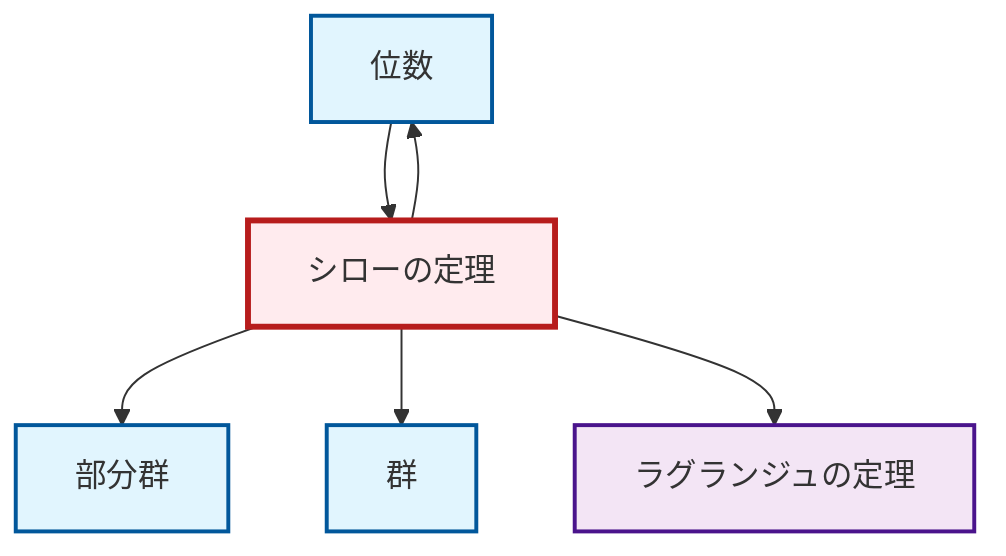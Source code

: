 graph TD
    classDef definition fill:#e1f5fe,stroke:#01579b,stroke-width:2px
    classDef theorem fill:#f3e5f5,stroke:#4a148c,stroke-width:2px
    classDef axiom fill:#fff3e0,stroke:#e65100,stroke-width:2px
    classDef example fill:#e8f5e9,stroke:#1b5e20,stroke-width:2px
    classDef current fill:#ffebee,stroke:#b71c1c,stroke-width:3px
    def-group["群"]:::definition
    def-order["位数"]:::definition
    thm-sylow["シローの定理"]:::theorem
    thm-lagrange["ラグランジュの定理"]:::theorem
    def-subgroup["部分群"]:::definition
    thm-sylow --> def-subgroup
    thm-sylow --> def-group
    thm-sylow --> def-order
    thm-sylow --> thm-lagrange
    def-order --> thm-sylow
    class thm-sylow current
